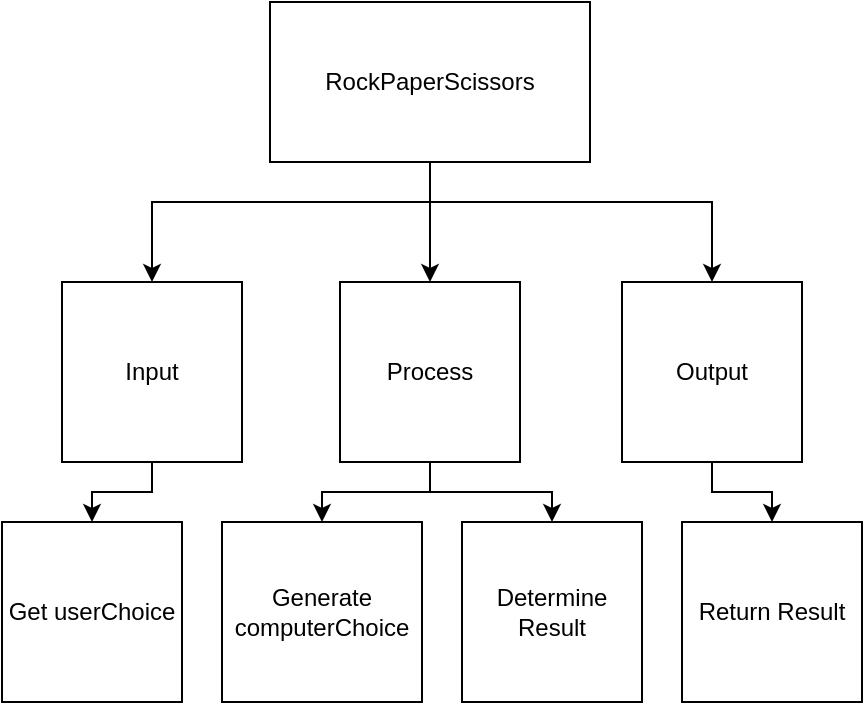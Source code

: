 <mxfile>
    <diagram id="XTwuqm7WjODSkWnj18u1" name="Page-1">
        <mxGraphModel dx="1086" dy="666" grid="1" gridSize="10" guides="1" tooltips="1" connect="1" arrows="1" fold="1" page="1" pageScale="1" pageWidth="827" pageHeight="1169" math="0" shadow="0">
            <root>
                <mxCell id="0"/>
                <mxCell id="1" parent="0"/>
                <mxCell id="6" style="edgeStyle=orthogonalEdgeStyle;html=1;entryX=0.5;entryY=0;entryDx=0;entryDy=0;rounded=0;" edge="1" parent="1" source="2" target="3">
                    <mxGeometry relative="1" as="geometry">
                        <Array as="points">
                            <mxPoint x="414" y="200"/>
                            <mxPoint x="275" y="200"/>
                        </Array>
                    </mxGeometry>
                </mxCell>
                <mxCell id="7" style="edgeStyle=orthogonalEdgeStyle;shape=connector;rounded=0;html=1;entryX=0.5;entryY=0;entryDx=0;entryDy=0;labelBackgroundColor=default;strokeColor=default;fontFamily=Helvetica;fontSize=11;fontColor=default;endArrow=classic;" edge="1" parent="1" source="2" target="4">
                    <mxGeometry relative="1" as="geometry"/>
                </mxCell>
                <mxCell id="8" style="edgeStyle=orthogonalEdgeStyle;shape=connector;rounded=0;html=1;entryX=0.5;entryY=0;entryDx=0;entryDy=0;labelBackgroundColor=default;strokeColor=default;fontFamily=Helvetica;fontSize=11;fontColor=default;endArrow=classic;" edge="1" parent="1" source="2" target="5">
                    <mxGeometry relative="1" as="geometry">
                        <Array as="points">
                            <mxPoint x="414" y="200"/>
                            <mxPoint x="555" y="200"/>
                        </Array>
                    </mxGeometry>
                </mxCell>
                <mxCell id="2" value="RockPaperScissors" style="rounded=0;whiteSpace=wrap;html=1;" vertex="1" parent="1">
                    <mxGeometry x="334" y="100" width="160" height="80" as="geometry"/>
                </mxCell>
                <mxCell id="13" style="edgeStyle=orthogonalEdgeStyle;shape=connector;rounded=0;html=1;entryX=0.5;entryY=0;entryDx=0;entryDy=0;labelBackgroundColor=default;strokeColor=default;fontFamily=Helvetica;fontSize=11;fontColor=default;endArrow=classic;" edge="1" parent="1" source="3" target="9">
                    <mxGeometry relative="1" as="geometry"/>
                </mxCell>
                <mxCell id="3" value="Input" style="rounded=0;whiteSpace=wrap;html=1;" vertex="1" parent="1">
                    <mxGeometry x="230" y="240" width="90" height="90" as="geometry"/>
                </mxCell>
                <mxCell id="14" style="edgeStyle=orthogonalEdgeStyle;shape=connector;rounded=0;html=1;entryX=0.5;entryY=0;entryDx=0;entryDy=0;labelBackgroundColor=default;strokeColor=default;fontFamily=Helvetica;fontSize=11;fontColor=default;endArrow=classic;" edge="1" parent="1" source="4" target="10">
                    <mxGeometry relative="1" as="geometry"/>
                </mxCell>
                <mxCell id="15" style="edgeStyle=orthogonalEdgeStyle;shape=connector;rounded=0;html=1;entryX=0.5;entryY=0;entryDx=0;entryDy=0;labelBackgroundColor=default;strokeColor=default;fontFamily=Helvetica;fontSize=11;fontColor=default;endArrow=classic;" edge="1" parent="1" source="4" target="11">
                    <mxGeometry relative="1" as="geometry"/>
                </mxCell>
                <mxCell id="4" value="Process" style="rounded=0;whiteSpace=wrap;html=1;" vertex="1" parent="1">
                    <mxGeometry x="369" y="240" width="90" height="90" as="geometry"/>
                </mxCell>
                <mxCell id="16" style="edgeStyle=orthogonalEdgeStyle;shape=connector;rounded=0;html=1;entryX=0.5;entryY=0;entryDx=0;entryDy=0;labelBackgroundColor=default;strokeColor=default;fontFamily=Helvetica;fontSize=11;fontColor=default;endArrow=classic;" edge="1" parent="1" source="5" target="12">
                    <mxGeometry relative="1" as="geometry"/>
                </mxCell>
                <mxCell id="5" value="Output" style="rounded=0;whiteSpace=wrap;html=1;" vertex="1" parent="1">
                    <mxGeometry x="510" y="240" width="90" height="90" as="geometry"/>
                </mxCell>
                <mxCell id="9" value="Get userChoice" style="rounded=0;whiteSpace=wrap;html=1;" vertex="1" parent="1">
                    <mxGeometry x="200" y="360" width="90" height="90" as="geometry"/>
                </mxCell>
                <mxCell id="10" value="Generate computerChoice" style="rounded=0;whiteSpace=wrap;html=1;" vertex="1" parent="1">
                    <mxGeometry x="310" y="360" width="100" height="90" as="geometry"/>
                </mxCell>
                <mxCell id="11" value="Determine Result" style="rounded=0;whiteSpace=wrap;html=1;" vertex="1" parent="1">
                    <mxGeometry x="430" y="360" width="90" height="90" as="geometry"/>
                </mxCell>
                <mxCell id="12" value="Return Result" style="rounded=0;whiteSpace=wrap;html=1;" vertex="1" parent="1">
                    <mxGeometry x="540" y="360" width="90" height="90" as="geometry"/>
                </mxCell>
            </root>
        </mxGraphModel>
    </diagram>
</mxfile>